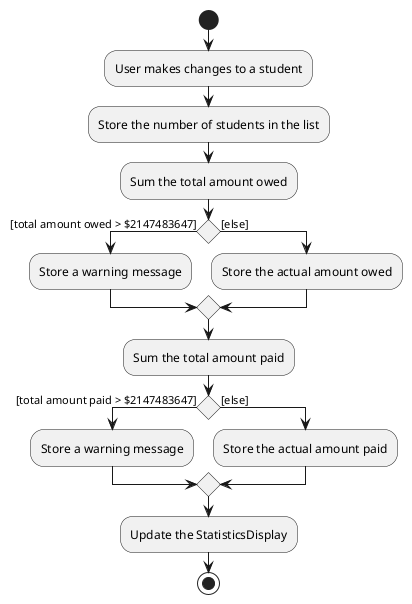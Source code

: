 @startuml
start
:User makes changes to a student;

'Since the beta syntax does not support placing the condition outside the
'diamond we place it as the true branch instead.

:Store the number of students in the list;

:Sum the total amount owed;

if () then ([total amount owed > $2147483647])
    :Store a warning message;
else ([else])
    :Store the actual amount owed;

endif

:Sum the total amount paid;

if () then ([total amount paid > $2147483647])
    :Store a warning message;
else ([else])
    :Store the actual amount paid;

endif

:Update the StatisticsDisplay;
stop
@enduml
